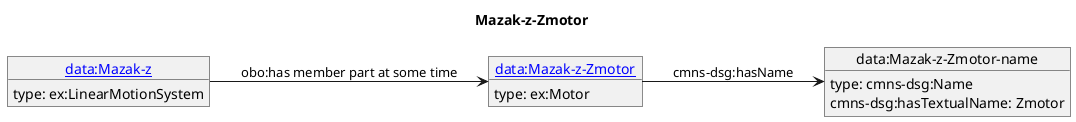 @startuml
skinparam linetype polyline
left to right direction
title Mazak-z-Zmotor
object "[[./Mazak-z-Zmotor.html data:Mazak-z-Zmotor]]" as o1 {
 type: ex:Motor 
}
object "data:Mazak-z-Zmotor-name" as o2 {
 type: cmns-dsg:Name 
}
object "[[./Mazak-z.html data:Mazak-z]]" as o3 {
 type: ex:LinearMotionSystem 
}
o1 --> o2 : cmns-dsg:hasName
o2 : cmns-dsg:hasTextualName: Zmotor
o3 --> o1 : obo:has member part at some time
@enduml
